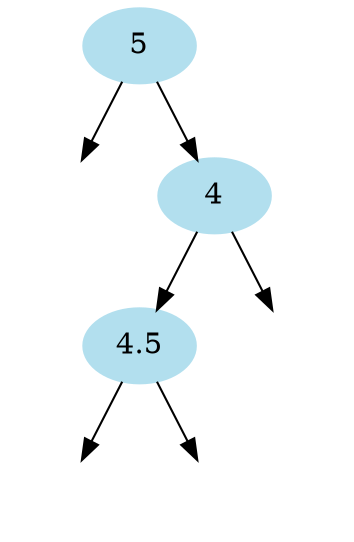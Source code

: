 digraph {
node [color=lightblue2,style=filled]
6564272 [label="5"]
L6564272 [label="",color=white]
6564272 -> L6564272
6564336 [label="4"]
6564400 [label="4.5"]
L6564400 [label="",color=white]
6564400 -> L6564400
R6564400 [label="",color=white]
6564400 -> R6564400
6564336 -> 6564400
R6564336 [label="",color=white]
6564336 -> R6564336
6564272 -> 6564336
}

